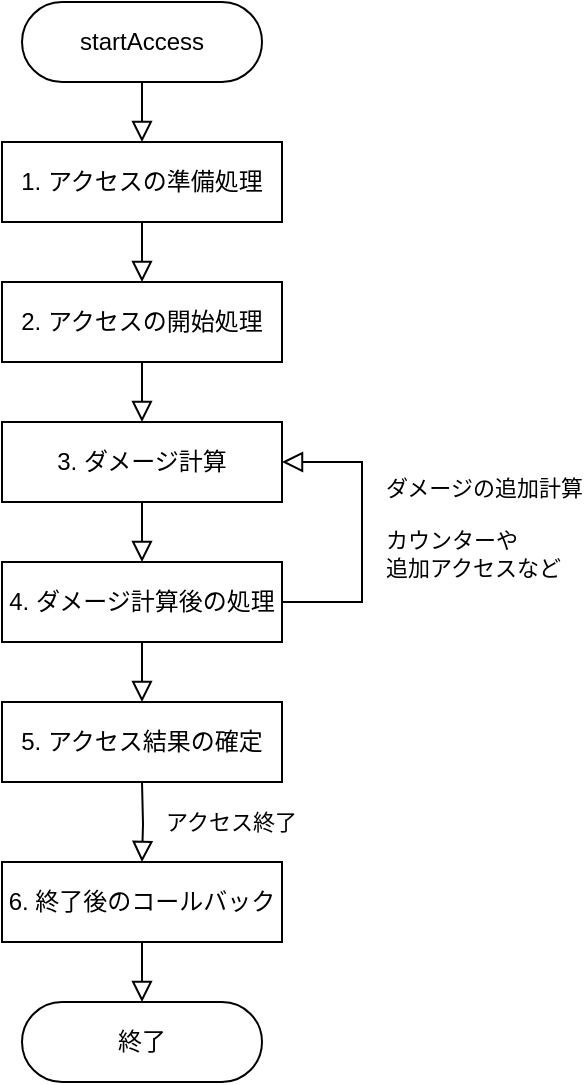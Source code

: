 <mxfile version="20.5.3" type="device" pages="3"><diagram id="C5RBs43oDa-KdzZeNtuy" name="Overview"><mxGraphModel dx="747" dy="1692" grid="1" gridSize="10" guides="1" tooltips="1" connect="1" arrows="1" fold="1" page="1" pageScale="1" pageWidth="827" pageHeight="1169" math="0" shadow="0"><root><mxCell id="WIyWlLk6GJQsqaUBKTNV-0"/><mxCell id="WIyWlLk6GJQsqaUBKTNV-1" parent="WIyWlLk6GJQsqaUBKTNV-0"/><mxCell id="FuJvub10ozB1d0uZYIA--16" value="" style="rounded=0;html=1;jettySize=auto;orthogonalLoop=1;fontSize=11;endArrow=block;endFill=0;endSize=8;strokeWidth=1;shadow=0;labelBackgroundColor=none;edgeStyle=orthogonalEdgeStyle;entryX=0.5;entryY=0;entryDx=0;entryDy=0;" parent="WIyWlLk6GJQsqaUBKTNV-1" source="FuJvub10ozB1d0uZYIA--17" target="FuJvub10ozB1d0uZYIA--18" edge="1"><mxGeometry relative="1" as="geometry"><mxPoint x="220" y="-520" as="targetPoint"/></mxGeometry></mxCell><mxCell id="FuJvub10ozB1d0uZYIA--17" value="startAccess" style="rounded=1;whiteSpace=wrap;html=1;fontSize=12;glass=0;strokeWidth=1;shadow=0;arcSize=50;" parent="WIyWlLk6GJQsqaUBKTNV-1" vertex="1"><mxGeometry x="160" y="-600" width="120" height="40" as="geometry"/></mxCell><mxCell id="FuJvub10ozB1d0uZYIA--18" value="1. アクセスの準備処理" style="rounded=0;whiteSpace=wrap;html=1;fontSize=12;glass=0;strokeWidth=1;shadow=0;" parent="WIyWlLk6GJQsqaUBKTNV-1" vertex="1"><mxGeometry x="150" y="-530" width="140" height="40" as="geometry"/></mxCell><mxCell id="FuJvub10ozB1d0uZYIA--19" value="" style="rounded=0;html=1;jettySize=auto;orthogonalLoop=1;fontSize=11;endArrow=block;endFill=0;endSize=8;strokeWidth=1;shadow=0;labelBackgroundColor=none;edgeStyle=orthogonalEdgeStyle;entryX=0.5;entryY=0;entryDx=0;entryDy=0;exitX=0.5;exitY=1;exitDx=0;exitDy=0;" parent="WIyWlLk6GJQsqaUBKTNV-1" source="FuJvub10ozB1d0uZYIA--18" target="FuJvub10ozB1d0uZYIA--20" edge="1"><mxGeometry relative="1" as="geometry"><mxPoint x="220" y="-450" as="targetPoint"/><mxPoint x="220" y="-490" as="sourcePoint"/></mxGeometry></mxCell><mxCell id="FuJvub10ozB1d0uZYIA--20" value="2. アクセスの開始処理" style="rounded=0;whiteSpace=wrap;html=1;fontSize=12;glass=0;strokeWidth=1;shadow=0;" parent="WIyWlLk6GJQsqaUBKTNV-1" vertex="1"><mxGeometry x="150" y="-460" width="140" height="40" as="geometry"/></mxCell><mxCell id="FuJvub10ozB1d0uZYIA--21" value="" style="rounded=0;html=1;jettySize=auto;orthogonalLoop=1;fontSize=11;endArrow=block;endFill=0;endSize=8;strokeWidth=1;shadow=0;labelBackgroundColor=none;edgeStyle=orthogonalEdgeStyle;entryX=0.5;entryY=0;entryDx=0;entryDy=0;" parent="WIyWlLk6GJQsqaUBKTNV-1" target="FuJvub10ozB1d0uZYIA--22" edge="1"><mxGeometry relative="1" as="geometry"><mxPoint x="220" y="-380" as="targetPoint"/><mxPoint x="220" y="-420" as="sourcePoint"/></mxGeometry></mxCell><mxCell id="FuJvub10ozB1d0uZYIA--22" value="3. ダメージ計算" style="rounded=0;whiteSpace=wrap;html=1;fontSize=12;glass=0;strokeWidth=1;shadow=0;" parent="WIyWlLk6GJQsqaUBKTNV-1" vertex="1"><mxGeometry x="150" y="-390" width="140" height="40" as="geometry"/></mxCell><mxCell id="FuJvub10ozB1d0uZYIA--23" value="" style="rounded=0;html=1;jettySize=auto;orthogonalLoop=1;fontSize=11;endArrow=block;endFill=0;endSize=8;strokeWidth=1;shadow=0;labelBackgroundColor=none;edgeStyle=orthogonalEdgeStyle;entryX=0.5;entryY=0;entryDx=0;entryDy=0;" parent="WIyWlLk6GJQsqaUBKTNV-1" target="FuJvub10ozB1d0uZYIA--24" edge="1"><mxGeometry relative="1" as="geometry"><mxPoint x="220" y="-310" as="targetPoint"/><mxPoint x="220" y="-350" as="sourcePoint"/></mxGeometry></mxCell><mxCell id="FuJvub10ozB1d0uZYIA--24" value="4. ダメージ計算後の処理" style="rounded=0;whiteSpace=wrap;html=1;fontSize=12;glass=0;strokeWidth=1;shadow=0;" parent="WIyWlLk6GJQsqaUBKTNV-1" vertex="1"><mxGeometry x="150" y="-320" width="140" height="40" as="geometry"/></mxCell><mxCell id="FuJvub10ozB1d0uZYIA--25" value="ダメージの追加計算&lt;br&gt;&lt;br&gt;カウンターや&lt;br&gt;追加アクセスなど" style="rounded=0;html=1;jettySize=auto;orthogonalLoop=1;fontSize=11;endArrow=block;endFill=0;endSize=8;strokeWidth=1;shadow=0;labelBackgroundColor=none;edgeStyle=orthogonalEdgeStyle;entryX=1;entryY=0.5;entryDx=0;entryDy=0;exitX=1;exitY=0.5;exitDx=0;exitDy=0;align=left;verticalAlign=top;" parent="WIyWlLk6GJQsqaUBKTNV-1" source="FuJvub10ozB1d0uZYIA--24" target="FuJvub10ozB1d0uZYIA--22" edge="1"><mxGeometry x="0.467" y="-10" relative="1" as="geometry"><mxPoint x="230" y="-310" as="targetPoint"/><mxPoint x="230" y="-340" as="sourcePoint"/><Array as="points"><mxPoint x="330" y="-300"/><mxPoint x="330" y="-370"/></Array><mxPoint x="10" y="10" as="offset"/></mxGeometry></mxCell><mxCell id="FuJvub10ozB1d0uZYIA--26" value="" style="rounded=0;html=1;jettySize=auto;orthogonalLoop=1;fontSize=11;endArrow=block;endFill=0;endSize=8;strokeWidth=1;shadow=0;labelBackgroundColor=none;edgeStyle=orthogonalEdgeStyle;entryX=0.5;entryY=0;entryDx=0;entryDy=0;exitX=0.5;exitY=1;exitDx=0;exitDy=0;" parent="WIyWlLk6GJQsqaUBKTNV-1" source="FuJvub10ozB1d0uZYIA--24" target="FuJvub10ozB1d0uZYIA--27" edge="1"><mxGeometry relative="1" as="geometry"><mxPoint x="220" y="-240" as="targetPoint"/><mxPoint x="220" y="-280" as="sourcePoint"/></mxGeometry></mxCell><mxCell id="FuJvub10ozB1d0uZYIA--27" value="5. アクセス結果の確定" style="rounded=0;whiteSpace=wrap;html=1;fontSize=12;glass=0;strokeWidth=1;shadow=0;" parent="WIyWlLk6GJQsqaUBKTNV-1" vertex="1"><mxGeometry x="150" y="-250" width="140" height="40" as="geometry"/></mxCell><mxCell id="FuJvub10ozB1d0uZYIA--28" value="終了" style="rounded=1;whiteSpace=wrap;html=1;fontSize=12;glass=0;strokeWidth=1;shadow=0;arcSize=50;" parent="WIyWlLk6GJQsqaUBKTNV-1" vertex="1"><mxGeometry x="160" y="-100" width="120" height="40" as="geometry"/></mxCell><mxCell id="FuJvub10ozB1d0uZYIA--29" value="アクセス終了" style="rounded=0;html=1;jettySize=auto;orthogonalLoop=1;fontSize=11;endArrow=block;endFill=0;endSize=8;strokeWidth=1;shadow=0;labelBackgroundColor=none;edgeStyle=orthogonalEdgeStyle;entryX=0.5;entryY=0;entryDx=0;entryDy=0;align=left;verticalAlign=middle;" parent="WIyWlLk6GJQsqaUBKTNV-1" target="S3pTcGDr4Hv_DvZEIsx3-0" edge="1"><mxGeometry y="10" relative="1" as="geometry"><mxPoint x="230" y="-240" as="targetPoint"/><mxPoint x="220" y="-210" as="sourcePoint"/><mxPoint as="offset"/></mxGeometry></mxCell><mxCell id="S3pTcGDr4Hv_DvZEIsx3-0" value="6. 終了後のコールバック" style="rounded=0;whiteSpace=wrap;html=1;fontSize=12;glass=0;strokeWidth=1;shadow=0;" vertex="1" parent="WIyWlLk6GJQsqaUBKTNV-1"><mxGeometry x="150" y="-170" width="140" height="40" as="geometry"/></mxCell><mxCell id="S3pTcGDr4Hv_DvZEIsx3-1" value="" style="rounded=0;html=1;jettySize=auto;orthogonalLoop=1;fontSize=11;endArrow=block;endFill=0;endSize=8;strokeWidth=1;shadow=0;labelBackgroundColor=none;edgeStyle=orthogonalEdgeStyle;entryX=0.5;entryY=0;entryDx=0;entryDy=0;exitX=0.5;exitY=1;exitDx=0;exitDy=0;" edge="1" parent="WIyWlLk6GJQsqaUBKTNV-1" source="S3pTcGDr4Hv_DvZEIsx3-0" target="FuJvub10ozB1d0uZYIA--28"><mxGeometry relative="1" as="geometry"><mxPoint x="390" y="-100" as="targetPoint"/><mxPoint x="390" y="-130" as="sourcePoint"/></mxGeometry></mxCell></root></mxGraphModel></diagram><diagram id="MVJOOOgLjI8DFeJwHdU3" name="Start"><mxGraphModel dx="614" dy="429" grid="1" gridSize="10" guides="1" tooltips="1" connect="1" arrows="1" fold="1" page="1" pageScale="1" pageWidth="827" pageHeight="1169" math="0" shadow="0"><root><mxCell id="0"/><mxCell id="1" parent="0"/><mxCell id="t41BZaiOwehg3v8llnPO-1" value="" style="rounded=0;whiteSpace=wrap;html=1;strokeColor=#000000;fillColor=none;" vertex="1" parent="1"><mxGeometry x="120" y="140" width="200" height="300" as="geometry"/></mxCell><mxCell id="t41BZaiOwehg3v8llnPO-2" value="" style="rounded=0;html=1;jettySize=auto;orthogonalLoop=1;fontSize=11;endArrow=block;endFill=0;endSize=8;strokeWidth=1;shadow=0;labelBackgroundColor=none;edgeStyle=orthogonalEdgeStyle;" edge="1" parent="1" source="t41BZaiOwehg3v8llnPO-3" target="t41BZaiOwehg3v8llnPO-6"><mxGeometry relative="1" as="geometry"/></mxCell><mxCell id="t41BZaiOwehg3v8llnPO-3" value="startAccess" style="rounded=1;whiteSpace=wrap;html=1;fontSize=12;glass=0;strokeWidth=1;shadow=0;arcSize=50;" vertex="1" parent="1"><mxGeometry x="160" y="60" width="120" height="40" as="geometry"/></mxCell><mxCell id="t41BZaiOwehg3v8llnPO-4" value="No" style="rounded=0;html=1;jettySize=auto;orthogonalLoop=1;fontSize=11;endArrow=block;endFill=0;endSize=8;strokeWidth=1;shadow=0;labelBackgroundColor=none;edgeStyle=orthogonalEdgeStyle;" edge="1" parent="1" source="t41BZaiOwehg3v8llnPO-6" target="t41BZaiOwehg3v8llnPO-9"><mxGeometry y="20" relative="1" as="geometry"><mxPoint as="offset"/></mxGeometry></mxCell><mxCell id="t41BZaiOwehg3v8llnPO-5" value="Yes" style="edgeStyle=orthogonalEdgeStyle;rounded=0;html=1;jettySize=auto;orthogonalLoop=1;fontSize=11;endArrow=block;endFill=0;endSize=8;strokeWidth=1;shadow=0;labelBackgroundColor=none;exitX=1;exitY=0.5;exitDx=0;exitDy=0;entryX=0.5;entryY=0;entryDx=0;entryDy=0;" edge="1" parent="1" source="t41BZaiOwehg3v8llnPO-6" target="t41BZaiOwehg3v8llnPO-14"><mxGeometry x="-0.905" y="-10" relative="1" as="geometry"><mxPoint as="offset"/><mxPoint x="340" y="120" as="targetPoint"/><Array as="points"><mxPoint x="350" y="200"/><mxPoint x="350" y="80"/><mxPoint x="490" y="80"/></Array></mxGeometry></mxCell><mxCell id="t41BZaiOwehg3v8llnPO-6" value="相手が不在？" style="rhombus;whiteSpace=wrap;html=1;shadow=0;fontFamily=Helvetica;fontSize=12;align=center;strokeWidth=1;spacing=6;spacingTop=-4;" vertex="1" parent="1"><mxGeometry x="160" y="160" width="120" height="80" as="geometry"/></mxCell><mxCell id="t41BZaiOwehg3v8llnPO-7" value="No" style="rounded=0;html=1;jettySize=auto;orthogonalLoop=1;fontSize=11;endArrow=block;endFill=0;endSize=8;strokeWidth=1;shadow=0;labelBackgroundColor=none;edgeStyle=orthogonalEdgeStyle;" edge="1" parent="1" source="t41BZaiOwehg3v8llnPO-9" target="t41BZaiOwehg3v8llnPO-10"><mxGeometry x="0.2" y="-20" relative="1" as="geometry"><mxPoint as="offset"/></mxGeometry></mxCell><mxCell id="t41BZaiOwehg3v8llnPO-8" value="Yes" style="edgeStyle=orthogonalEdgeStyle;rounded=0;html=1;jettySize=auto;orthogonalLoop=1;fontSize=11;endArrow=block;endFill=0;endSize=8;strokeWidth=1;shadow=0;labelBackgroundColor=none;exitX=1;exitY=0.5;exitDx=0;exitDy=0;" edge="1" parent="1" source="t41BZaiOwehg3v8llnPO-9"><mxGeometry x="-0.829" y="-10" relative="1" as="geometry"><mxPoint as="offset"/><mxPoint x="350.0" y="200" as="targetPoint"/><Array as="points"><mxPoint x="350" y="310"/></Array></mxGeometry></mxCell><mxCell id="t41BZaiOwehg3v8llnPO-9" value="フットバース&lt;br&gt;使用？" style="rhombus;whiteSpace=wrap;html=1;shadow=0;fontFamily=Helvetica;fontSize=12;align=center;strokeWidth=1;spacing=0;spacingTop=0;verticalAlign=middle;" vertex="1" parent="1"><mxGeometry x="160" y="270" width="120" height="80" as="geometry"/></mxCell><mxCell id="t41BZaiOwehg3v8llnPO-10" value="スキル発動：pink_check" style="rounded=0;whiteSpace=wrap;html=1;fontSize=12;glass=0;strokeWidth=1;shadow=0;" vertex="1" parent="1"><mxGeometry x="150" y="380" width="140" height="40" as="geometry"/></mxCell><mxCell id="t41BZaiOwehg3v8llnPO-11" value="" style="rounded=0;html=1;jettySize=auto;orthogonalLoop=1;fontSize=11;endArrow=block;endFill=0;endSize=8;strokeWidth=1;shadow=0;labelBackgroundColor=none;edgeStyle=orthogonalEdgeStyle;exitX=0.5;exitY=1;exitDx=0;exitDy=0;" edge="1" parent="1" source="t41BZaiOwehg3v8llnPO-10"><mxGeometry x="0.333" y="20" relative="1" as="geometry"><mxPoint as="offset"/><mxPoint x="220" y="470" as="sourcePoint"/><mxPoint x="350.0" y="310" as="targetPoint"/><Array as="points"><mxPoint x="220" y="460"/><mxPoint x="350" y="460"/></Array></mxGeometry></mxCell><mxCell id="t41BZaiOwehg3v8llnPO-12" value="" style="group" vertex="1" connectable="0" parent="1"><mxGeometry x="370" y="120" width="230" height="320" as="geometry"/></mxCell><mxCell id="t41BZaiOwehg3v8llnPO-13" value="" style="rounded=0;whiteSpace=wrap;html=1;verticalAlign=top;align=left;fillColor=none;" vertex="1" parent="t41BZaiOwehg3v8llnPO-12"><mxGeometry x="10" y="20" width="220" height="300" as="geometry"/></mxCell><mxCell id="t41BZaiOwehg3v8llnPO-14" value="スコア・経験値の加算" style="rounded=0;whiteSpace=wrap;html=1;fontSize=12;glass=0;strokeWidth=1;shadow=0;" vertex="1" parent="t41BZaiOwehg3v8llnPO-12"><mxGeometry x="50" y="50" width="140" height="40" as="geometry"/></mxCell><mxCell id="t41BZaiOwehg3v8llnPO-15" value="スキル発動：probability_check" style="rounded=0;whiteSpace=wrap;html=1;fontSize=12;glass=0;strokeWidth=1;shadow=0;" vertex="1" parent="t41BZaiOwehg3v8llnPO-12"><mxGeometry x="30" y="120" width="180" height="40" as="geometry"/></mxCell><mxCell id="t41BZaiOwehg3v8llnPO-16" value="スキル発動：before_access" style="rounded=0;whiteSpace=wrap;html=1;fontSize=12;glass=0;strokeWidth=1;shadow=0;" vertex="1" parent="t41BZaiOwehg3v8llnPO-12"><mxGeometry x="30" y="190" width="180" height="40" as="geometry"/></mxCell><mxCell id="t41BZaiOwehg3v8llnPO-17" value="スキル発動：start_access" style="rounded=0;whiteSpace=wrap;html=1;fontSize=12;glass=0;strokeWidth=1;shadow=0;" vertex="1" parent="t41BZaiOwehg3v8llnPO-12"><mxGeometry x="30" y="260" width="180" height="40" as="geometry"/></mxCell><mxCell id="t41BZaiOwehg3v8llnPO-18" value="" style="rounded=0;html=1;jettySize=auto;orthogonalLoop=1;fontSize=11;endArrow=block;endFill=0;endSize=8;strokeWidth=1;shadow=0;labelBackgroundColor=none;edgeStyle=orthogonalEdgeStyle;entryX=0.5;entryY=0;entryDx=0;entryDy=0;" edge="1" parent="t41BZaiOwehg3v8llnPO-12" target="t41BZaiOwehg3v8llnPO-15"><mxGeometry x="0.333" y="20" relative="1" as="geometry"><mxPoint as="offset"/><mxPoint x="120" y="90" as="sourcePoint"/><mxPoint x="140" y="-30" as="targetPoint"/></mxGeometry></mxCell><mxCell id="t41BZaiOwehg3v8llnPO-19" value="" style="rounded=0;html=1;jettySize=auto;orthogonalLoop=1;fontSize=11;endArrow=block;endFill=0;endSize=8;strokeWidth=1;shadow=0;labelBackgroundColor=none;edgeStyle=orthogonalEdgeStyle;entryX=0.5;entryY=0;entryDx=0;entryDy=0;" edge="1" parent="t41BZaiOwehg3v8llnPO-12" target="t41BZaiOwehg3v8llnPO-16"><mxGeometry x="0.333" y="20" relative="1" as="geometry"><mxPoint as="offset"/><mxPoint x="120" y="160" as="sourcePoint"/><mxPoint x="130" y="130" as="targetPoint"/></mxGeometry></mxCell><mxCell id="t41BZaiOwehg3v8llnPO-20" value="" style="rounded=0;html=1;jettySize=auto;orthogonalLoop=1;fontSize=11;endArrow=block;endFill=0;endSize=8;strokeWidth=1;shadow=0;labelBackgroundColor=none;edgeStyle=orthogonalEdgeStyle;entryX=0.5;entryY=0;entryDx=0;entryDy=0;" edge="1" parent="t41BZaiOwehg3v8llnPO-12" target="t41BZaiOwehg3v8llnPO-17"><mxGeometry x="0.333" y="20" relative="1" as="geometry"><mxPoint as="offset"/><mxPoint x="120" y="230" as="sourcePoint"/><mxPoint x="140" y="140" as="targetPoint"/></mxGeometry></mxCell><mxCell id="t41BZaiOwehg3v8llnPO-21" value="アクセスの開始処理" style="text;html=1;strokeColor=none;fillColor=none;align=left;verticalAlign=bottom;whiteSpace=wrap;rounded=0;" vertex="1" parent="t41BZaiOwehg3v8llnPO-12"><mxGeometry y="-10" width="120" height="30" as="geometry"/></mxCell><mxCell id="t41BZaiOwehg3v8llnPO-22" value="ダメージ計算へ" style="rounded=0;html=1;jettySize=auto;orthogonalLoop=1;fontSize=11;endArrow=block;endFill=0;endSize=8;strokeWidth=1;shadow=0;labelBackgroundColor=none;edgeStyle=orthogonalEdgeStyle;exitX=0.5;exitY=1;exitDx=0;exitDy=0;align=left;" edge="1" parent="1" source="t41BZaiOwehg3v8llnPO-17"><mxGeometry x="0.556" y="10" relative="1" as="geometry"><mxPoint x="480" y="430" as="sourcePoint"/><mxPoint x="490.0" y="500" as="targetPoint"/><Array as="points"><mxPoint x="490" y="470"/><mxPoint x="490" y="470"/></Array><mxPoint as="offset"/></mxGeometry></mxCell><mxCell id="t41BZaiOwehg3v8llnPO-23" value="アクセスの準備処理" style="text;html=1;strokeColor=none;fillColor=none;align=left;verticalAlign=bottom;whiteSpace=wrap;rounded=0;" vertex="1" parent="1"><mxGeometry x="100" y="110" width="110" height="30" as="geometry"/></mxCell><mxCell id="Kp-nOlDXhb_OI-T7FmLF-1" value="A" style="ellipse;whiteSpace=wrap;html=1;aspect=fixed;rounded=0;strokeColor=#000000;fillColor=default;" vertex="1" parent="1"><mxGeometry x="40" y="20" width="20" height="20" as="geometry"/></mxCell></root></mxGraphModel></diagram><diagram id="8_9304KQs5Zzl9RXXHJA" name="Damage"><mxGraphModel dx="859" dy="601" grid="1" gridSize="10" guides="1" tooltips="1" connect="1" arrows="1" fold="1" page="1" pageScale="1" pageWidth="827" pageHeight="1169" math="0" shadow="0"><root><mxCell id="0"/><mxCell id="1" parent="0"/><mxCell id="-No4olqgeIa_f8dUDQ4e-1" value="" style="rounded=0;whiteSpace=wrap;html=1;strokeColor=#000000;fillColor=none;" vertex="1" parent="1"><mxGeometry x="540" y="870" width="270" height="200" as="geometry"/></mxCell><mxCell id="-No4olqgeIa_f8dUDQ4e-2" value="" style="rounded=0;whiteSpace=wrap;html=1;verticalAlign=top;align=left;fillColor=none;container=0;" vertex="1" parent="1"><mxGeometry x="120" y="690" width="220" height="370" as="geometry"/></mxCell><mxCell id="-No4olqgeIa_f8dUDQ4e-3" value="No" style="rounded=0;html=1;jettySize=auto;orthogonalLoop=1;fontSize=11;endArrow=block;endFill=0;endSize=8;strokeWidth=1;shadow=0;labelBackgroundColor=none;edgeStyle=orthogonalEdgeStyle;entryX=0.5;entryY=0;entryDx=0;entryDy=0;align=left;verticalAlign=middle;exitX=0.5;exitY=1;exitDx=0;exitDy=0;" edge="1" parent="1" source="-No4olqgeIa_f8dUDQ4e-14" target="-No4olqgeIa_f8dUDQ4e-5"><mxGeometry x="-0.714" y="10" relative="1" as="geometry"><mxPoint as="offset"/><mxPoint x="230" y="600" as="sourcePoint"/><mxPoint x="240" y="800" as="targetPoint"/><Array as="points"/></mxGeometry></mxCell><mxCell id="-No4olqgeIa_f8dUDQ4e-4" value="HP・リブート有無の決定" style="rounded=0;whiteSpace=wrap;html=1;fontSize=12;glass=0;strokeWidth=1;shadow=0;container=0;" vertex="1" parent="1"><mxGeometry x="140" y="1000" width="180" height="40" as="geometry"/></mxCell><mxCell id="-No4olqgeIa_f8dUDQ4e-5" value="スキル発動：damage_common" style="rounded=0;whiteSpace=wrap;html=1;fontSize=12;glass=0;strokeWidth=1;shadow=0;container=0;" vertex="1" parent="1"><mxGeometry x="140" y="720" width="180" height="40" as="geometry"/></mxCell><mxCell id="-No4olqgeIa_f8dUDQ4e-6" value="スキル発動：damage_special" style="rounded=0;whiteSpace=wrap;html=1;fontSize=12;glass=0;strokeWidth=1;shadow=0;container=0;" vertex="1" parent="1"><mxGeometry x="140" y="790" width="180" height="40" as="geometry"/></mxCell><mxCell id="-No4olqgeIa_f8dUDQ4e-7" value="スキル発動：damage_fixed" style="rounded=0;whiteSpace=wrap;html=1;fontSize=12;glass=0;strokeWidth=1;shadow=0;container=0;" vertex="1" parent="1"><mxGeometry x="140" y="860" width="180" height="40" as="geometry"/></mxCell><mxCell id="-No4olqgeIa_f8dUDQ4e-8" value="ダメージ量の計算" style="rounded=0;whiteSpace=wrap;html=1;fontSize=12;glass=0;strokeWidth=1;shadow=0;container=0;" vertex="1" parent="1"><mxGeometry x="140" y="930" width="180" height="40" as="geometry"/></mxCell><mxCell id="-No4olqgeIa_f8dUDQ4e-9" value="" style="rounded=0;html=1;jettySize=auto;orthogonalLoop=1;fontSize=11;endArrow=block;endFill=0;endSize=8;strokeWidth=1;shadow=0;labelBackgroundColor=none;edgeStyle=orthogonalEdgeStyle;entryX=0.5;entryY=0;entryDx=0;entryDy=0;" edge="1" parent="1" target="-No4olqgeIa_f8dUDQ4e-6"><mxGeometry x="0.333" y="20" relative="1" as="geometry"><mxPoint as="offset"/><mxPoint x="230.0" y="760" as="sourcePoint"/><mxPoint x="250" y="640" as="targetPoint"/></mxGeometry></mxCell><mxCell id="-No4olqgeIa_f8dUDQ4e-10" value="" style="rounded=0;html=1;jettySize=auto;orthogonalLoop=1;fontSize=11;endArrow=block;endFill=0;endSize=8;strokeWidth=1;shadow=0;labelBackgroundColor=none;edgeStyle=orthogonalEdgeStyle;entryX=0.5;entryY=0;entryDx=0;entryDy=0;" edge="1" parent="1" target="-No4olqgeIa_f8dUDQ4e-7"><mxGeometry x="0.333" y="20" relative="1" as="geometry"><mxPoint as="offset"/><mxPoint x="230.0" y="830" as="sourcePoint"/><mxPoint x="240" y="800" as="targetPoint"/></mxGeometry></mxCell><mxCell id="-No4olqgeIa_f8dUDQ4e-11" value="" style="rounded=0;html=1;jettySize=auto;orthogonalLoop=1;fontSize=11;endArrow=block;endFill=0;endSize=8;strokeWidth=1;shadow=0;labelBackgroundColor=none;edgeStyle=orthogonalEdgeStyle;entryX=0.5;entryY=0;entryDx=0;entryDy=0;" edge="1" parent="1" target="-No4olqgeIa_f8dUDQ4e-8"><mxGeometry x="0.333" y="20" relative="1" as="geometry"><mxPoint as="offset"/><mxPoint x="230.0" y="900" as="sourcePoint"/><mxPoint x="250" y="810" as="targetPoint"/></mxGeometry></mxCell><mxCell id="-No4olqgeIa_f8dUDQ4e-12" value="ダメージ計算" style="text;html=1;strokeColor=none;fillColor=none;align=left;verticalAlign=bottom;whiteSpace=wrap;rounded=0;container=0;" vertex="1" parent="1"><mxGeometry x="110" y="660" width="120" height="30" as="geometry"/></mxCell><mxCell id="-No4olqgeIa_f8dUDQ4e-13" value="" style="rounded=0;html=1;jettySize=auto;orthogonalLoop=1;fontSize=11;endArrow=block;endFill=0;endSize=8;strokeWidth=1;shadow=0;labelBackgroundColor=none;edgeStyle=orthogonalEdgeStyle;" edge="1" parent="1"><mxGeometry x="0.333" y="20" relative="1" as="geometry"><mxPoint as="offset"/><mxPoint x="230.0" y="970" as="sourcePoint"/><mxPoint x="230.0" y="1000" as="targetPoint"/><Array as="points"><mxPoint x="230" y="990"/><mxPoint x="230" y="990"/></Array></mxGeometry></mxCell><mxCell id="-No4olqgeIa_f8dUDQ4e-14" value="相手が不在？&lt;br&gt;or フットバース？" style="rhombus;whiteSpace=wrap;html=1;shadow=0;fontFamily=Helvetica;fontSize=12;align=center;strokeWidth=1;spacing=6;spacingTop=-4;" vertex="1" parent="1"><mxGeometry x="160" y="580" width="140" height="80" as="geometry"/></mxCell><mxCell id="-No4olqgeIa_f8dUDQ4e-15" value="開始処理から" style="rounded=0;html=1;jettySize=auto;orthogonalLoop=1;fontSize=11;endArrow=block;endFill=0;endSize=8;strokeWidth=1;shadow=0;labelBackgroundColor=none;edgeStyle=orthogonalEdgeStyle;align=left;verticalAlign=middle;" edge="1" parent="1" target="-No4olqgeIa_f8dUDQ4e-14"><mxGeometry x="-0.714" y="10" relative="1" as="geometry"><mxPoint as="offset"/><mxPoint x="230.0" y="510" as="sourcePoint"/><mxPoint x="210" y="730" as="targetPoint"/></mxGeometry></mxCell><mxCell id="-No4olqgeIa_f8dUDQ4e-16" value="ダメージの&lt;br&gt;追加計算中？" style="rhombus;whiteSpace=wrap;html=1;shadow=0;fontFamily=Helvetica;fontSize=12;align=center;strokeWidth=1;spacing=6;spacingTop=-4;" vertex="1" parent="1"><mxGeometry x="440" y="640" width="140" height="80" as="geometry"/></mxCell><mxCell id="-No4olqgeIa_f8dUDQ4e-17" value="スキル発動：after_damage" style="rounded=0;whiteSpace=wrap;html=1;fontSize=12;glass=0;strokeWidth=1;shadow=0;container=0;" vertex="1" parent="1"><mxGeometry x="570" y="890" width="180" height="40" as="geometry"/></mxCell><mxCell id="-No4olqgeIa_f8dUDQ4e-18" value="Yes" style="rounded=0;html=1;jettySize=auto;orthogonalLoop=1;fontSize=11;endArrow=block;endFill=0;endSize=8;strokeWidth=1;shadow=0;labelBackgroundColor=none;edgeStyle=orthogonalEdgeStyle;entryX=0.5;entryY=0;entryDx=0;entryDy=0;exitX=0.5;exitY=1;exitDx=0;exitDy=0;" edge="1" parent="1" source="-No4olqgeIa_f8dUDQ4e-16" target="-No4olqgeIa_f8dUDQ4e-25"><mxGeometry x="0.333" y="20" relative="1" as="geometry"><mxPoint as="offset"/><mxPoint x="700" y="680" as="sourcePoint"/><mxPoint x="550" y="780" as="targetPoint"/></mxGeometry></mxCell><mxCell id="-No4olqgeIa_f8dUDQ4e-19" value="スキル未発動 and&lt;br&gt;HP・リブート有無&lt;br&gt;が変化？" style="rhombus;whiteSpace=wrap;html=1;shadow=0;fontFamily=Helvetica;fontSize=12;align=center;strokeWidth=1;spacing=6;spacingTop=-4;verticalAlign=middle;" vertex="1" parent="1"><mxGeometry x="580" y="970" width="160" height="90" as="geometry"/></mxCell><mxCell id="-No4olqgeIa_f8dUDQ4e-20" value="発動終了" style="rounded=0;html=1;jettySize=auto;orthogonalLoop=1;fontSize=11;endArrow=block;endFill=0;endSize=8;strokeWidth=1;shadow=0;labelBackgroundColor=none;edgeStyle=orthogonalEdgeStyle;entryX=0.5;entryY=0;entryDx=0;entryDy=0;exitX=0.5;exitY=1;exitDx=0;exitDy=0;align=left;" edge="1" parent="1" source="-No4olqgeIa_f8dUDQ4e-17" target="-No4olqgeIa_f8dUDQ4e-19"><mxGeometry y="10" relative="1" as="geometry"><mxPoint as="offset"/><mxPoint x="670" y="860" as="sourcePoint"/><mxPoint x="670" y="900" as="targetPoint"/><Array as="points"><mxPoint x="660" y="950"/><mxPoint x="660" y="950"/></Array></mxGeometry></mxCell><mxCell id="-No4olqgeIa_f8dUDQ4e-21" value="Yes" style="rounded=0;html=1;jettySize=auto;orthogonalLoop=1;fontSize=11;endArrow=block;endFill=0;endSize=8;strokeWidth=1;shadow=0;labelBackgroundColor=none;edgeStyle=orthogonalEdgeStyle;entryX=1;entryY=0.75;entryDx=0;entryDy=0;exitX=1;exitY=0.5;exitDx=0;exitDy=0;" edge="1" parent="1" source="-No4olqgeIa_f8dUDQ4e-19" target="-No4olqgeIa_f8dUDQ4e-17"><mxGeometry x="0.151" y="-10" relative="1" as="geometry"><mxPoint as="offset"/><mxPoint x="670" y="940" as="sourcePoint"/><mxPoint x="670" y="970" as="targetPoint"/><Array as="points"><mxPoint x="780" y="1015"/><mxPoint x="780" y="920"/></Array></mxGeometry></mxCell><mxCell id="-No4olqgeIa_f8dUDQ4e-22" value="No" style="rounded=0;html=1;jettySize=auto;orthogonalLoop=1;fontSize=11;endArrow=block;endFill=0;endSize=8;strokeWidth=1;shadow=0;labelBackgroundColor=none;edgeStyle=orthogonalEdgeStyle;exitX=0.5;exitY=1;exitDx=0;exitDy=0;entryX=0.5;entryY=0;entryDx=0;entryDy=0;" edge="1" parent="1" source="-No4olqgeIa_f8dUDQ4e-19" target="-No4olqgeIa_f8dUDQ4e-29"><mxGeometry x="0.333" y="20" relative="1" as="geometry"><mxPoint as="offset"/><mxPoint x="630" y="1050" as="sourcePoint"/><mxPoint x="660" y="1160" as="targetPoint"/><Array as="points"/></mxGeometry></mxCell><mxCell id="-No4olqgeIa_f8dUDQ4e-23" value="" style="rounded=0;html=1;jettySize=auto;orthogonalLoop=1;fontSize=11;endArrow=block;endFill=0;endSize=8;strokeWidth=1;shadow=0;labelBackgroundColor=none;edgeStyle=orthogonalEdgeStyle;exitX=0.5;exitY=1;exitDx=0;exitDy=0;entryX=0;entryY=0.5;entryDx=0;entryDy=0;" edge="1" parent="1" source="-No4olqgeIa_f8dUDQ4e-4" target="-No4olqgeIa_f8dUDQ4e-16"><mxGeometry x="0.333" y="20" relative="1" as="geometry"><mxPoint as="offset"/><mxPoint x="530" y="930" as="sourcePoint"/><mxPoint x="529.5" y="1110" as="targetPoint"/><Array as="points"><mxPoint x="230" y="1080"/><mxPoint x="380" y="1080"/><mxPoint x="380" y="680"/></Array></mxGeometry></mxCell><mxCell id="-No4olqgeIa_f8dUDQ4e-24" value="ダメージの追加計算" style="rounded=0;html=1;jettySize=auto;orthogonalLoop=1;fontSize=11;endArrow=block;endFill=0;endSize=8;strokeWidth=1;shadow=0;labelBackgroundColor=none;edgeStyle=orthogonalEdgeStyle;entryX=1;entryY=0.5;entryDx=0;entryDy=0;align=left;exitX=0;exitY=0.75;exitDx=0;exitDy=0;" edge="1" parent="1" source="-No4olqgeIa_f8dUDQ4e-17" target="-No4olqgeIa_f8dUDQ4e-5"><mxGeometry x="-0.256" y="-10" relative="1" as="geometry"><mxPoint x="-10" y="10" as="offset"/><mxPoint x="460" y="890" as="sourcePoint"/><mxPoint x="290" y="710" as="targetPoint"/><Array as="points"><mxPoint x="410" y="920"/><mxPoint x="410" y="740"/></Array></mxGeometry></mxCell><mxCell id="-No4olqgeIa_f8dUDQ4e-25" value="元のダメージ計算と合算" style="rounded=0;whiteSpace=wrap;html=1;fontSize=12;glass=0;strokeWidth=1;shadow=0;container=0;" vertex="1" parent="1"><mxGeometry x="430" y="760" width="160" height="40" as="geometry"/></mxCell><mxCell id="-No4olqgeIa_f8dUDQ4e-26" value="呼び出し元に戻る" style="rounded=0;html=1;jettySize=auto;orthogonalLoop=1;fontSize=11;endArrow=block;endFill=0;endSize=8;strokeWidth=1;shadow=0;labelBackgroundColor=none;edgeStyle=orthogonalEdgeStyle;entryX=0;entryY=0.25;entryDx=0;entryDy=0;exitX=0.5;exitY=1;exitDx=0;exitDy=0;align=left;" edge="1" parent="1" source="-No4olqgeIa_f8dUDQ4e-25" target="-No4olqgeIa_f8dUDQ4e-17"><mxGeometry x="-0.625" relative="1" as="geometry"><mxPoint as="offset"/><mxPoint x="670" y="690" as="sourcePoint"/><mxPoint x="560" y="760" as="targetPoint"/><Array as="points"><mxPoint x="510" y="900"/></Array></mxGeometry></mxCell><mxCell id="-No4olqgeIa_f8dUDQ4e-27" value="No" style="rounded=0;html=1;jettySize=auto;orthogonalLoop=1;fontSize=11;endArrow=block;endFill=0;endSize=8;strokeWidth=1;shadow=0;labelBackgroundColor=none;edgeStyle=orthogonalEdgeStyle;entryX=0.5;entryY=0;entryDx=0;entryDy=0;exitX=1;exitY=0.5;exitDx=0;exitDy=0;" edge="1" parent="1" source="-No4olqgeIa_f8dUDQ4e-16" target="-No4olqgeIa_f8dUDQ4e-17"><mxGeometry x="-0.259" y="10" relative="1" as="geometry"><mxPoint as="offset"/><mxPoint x="760" y="710" as="sourcePoint"/><mxPoint x="530" y="880" as="targetPoint"/><Array as="points"><mxPoint x="660" y="680"/></Array></mxGeometry></mxCell><mxCell id="-No4olqgeIa_f8dUDQ4e-28" value="ダメージ計算後の&lt;br&gt;スキル処理" style="text;html=1;strokeColor=none;fillColor=none;align=center;verticalAlign=bottom;whiteSpace=wrap;rounded=0;" vertex="1" parent="1"><mxGeometry x="700" y="840" width="110" height="30" as="geometry"/></mxCell><mxCell id="-No4olqgeIa_f8dUDQ4e-29" value="アクセス結果の確定" style="rounded=0;whiteSpace=wrap;html=1;fontSize=12;glass=0;strokeWidth=1;shadow=0;container=0;" vertex="1" parent="1"><mxGeometry x="570" y="1110" width="180" height="40" as="geometry"/></mxCell><mxCell id="-No4olqgeIa_f8dUDQ4e-30" value="終了" style="rounded=1;whiteSpace=wrap;html=1;fontSize=12;glass=0;strokeWidth=1;shadow=0;arcSize=50;" vertex="1" parent="1"><mxGeometry x="600" y="1180" width="120" height="40" as="geometry"/></mxCell><mxCell id="-No4olqgeIa_f8dUDQ4e-31" value="" style="rounded=0;html=1;jettySize=auto;orthogonalLoop=1;fontSize=11;endArrow=block;endFill=0;endSize=8;strokeWidth=1;shadow=0;labelBackgroundColor=none;edgeStyle=orthogonalEdgeStyle;entryX=0.5;entryY=0;entryDx=0;entryDy=0;" edge="1" parent="1" target="-No4olqgeIa_f8dUDQ4e-30"><mxGeometry x="0.333" y="20" relative="1" as="geometry"><mxPoint as="offset"/><mxPoint x="660" y="1150" as="sourcePoint"/><mxPoint x="670" y="1120" as="targetPoint"/><Array as="points"/></mxGeometry></mxCell><mxCell id="-No4olqgeIa_f8dUDQ4e-32" value="Yes" style="rounded=0;html=1;jettySize=auto;orthogonalLoop=1;fontSize=11;endArrow=block;endFill=0;endSize=8;strokeWidth=1;shadow=0;labelBackgroundColor=none;edgeStyle=orthogonalEdgeStyle;entryX=0;entryY=0.5;entryDx=0;entryDy=0;exitX=0;exitY=0.5;exitDx=0;exitDy=0;" edge="1" parent="1" source="-No4olqgeIa_f8dUDQ4e-14" target="-No4olqgeIa_f8dUDQ4e-29"><mxGeometry x="-0.943" y="-10" relative="1" as="geometry"><mxPoint as="offset"/><mxPoint x="180" y="1130" as="sourcePoint"/><mxPoint x="680" y="1130" as="targetPoint"/><Array as="points"><mxPoint x="80" y="620"/><mxPoint x="80" y="1130"/></Array></mxGeometry></mxCell></root></mxGraphModel></diagram></mxfile>